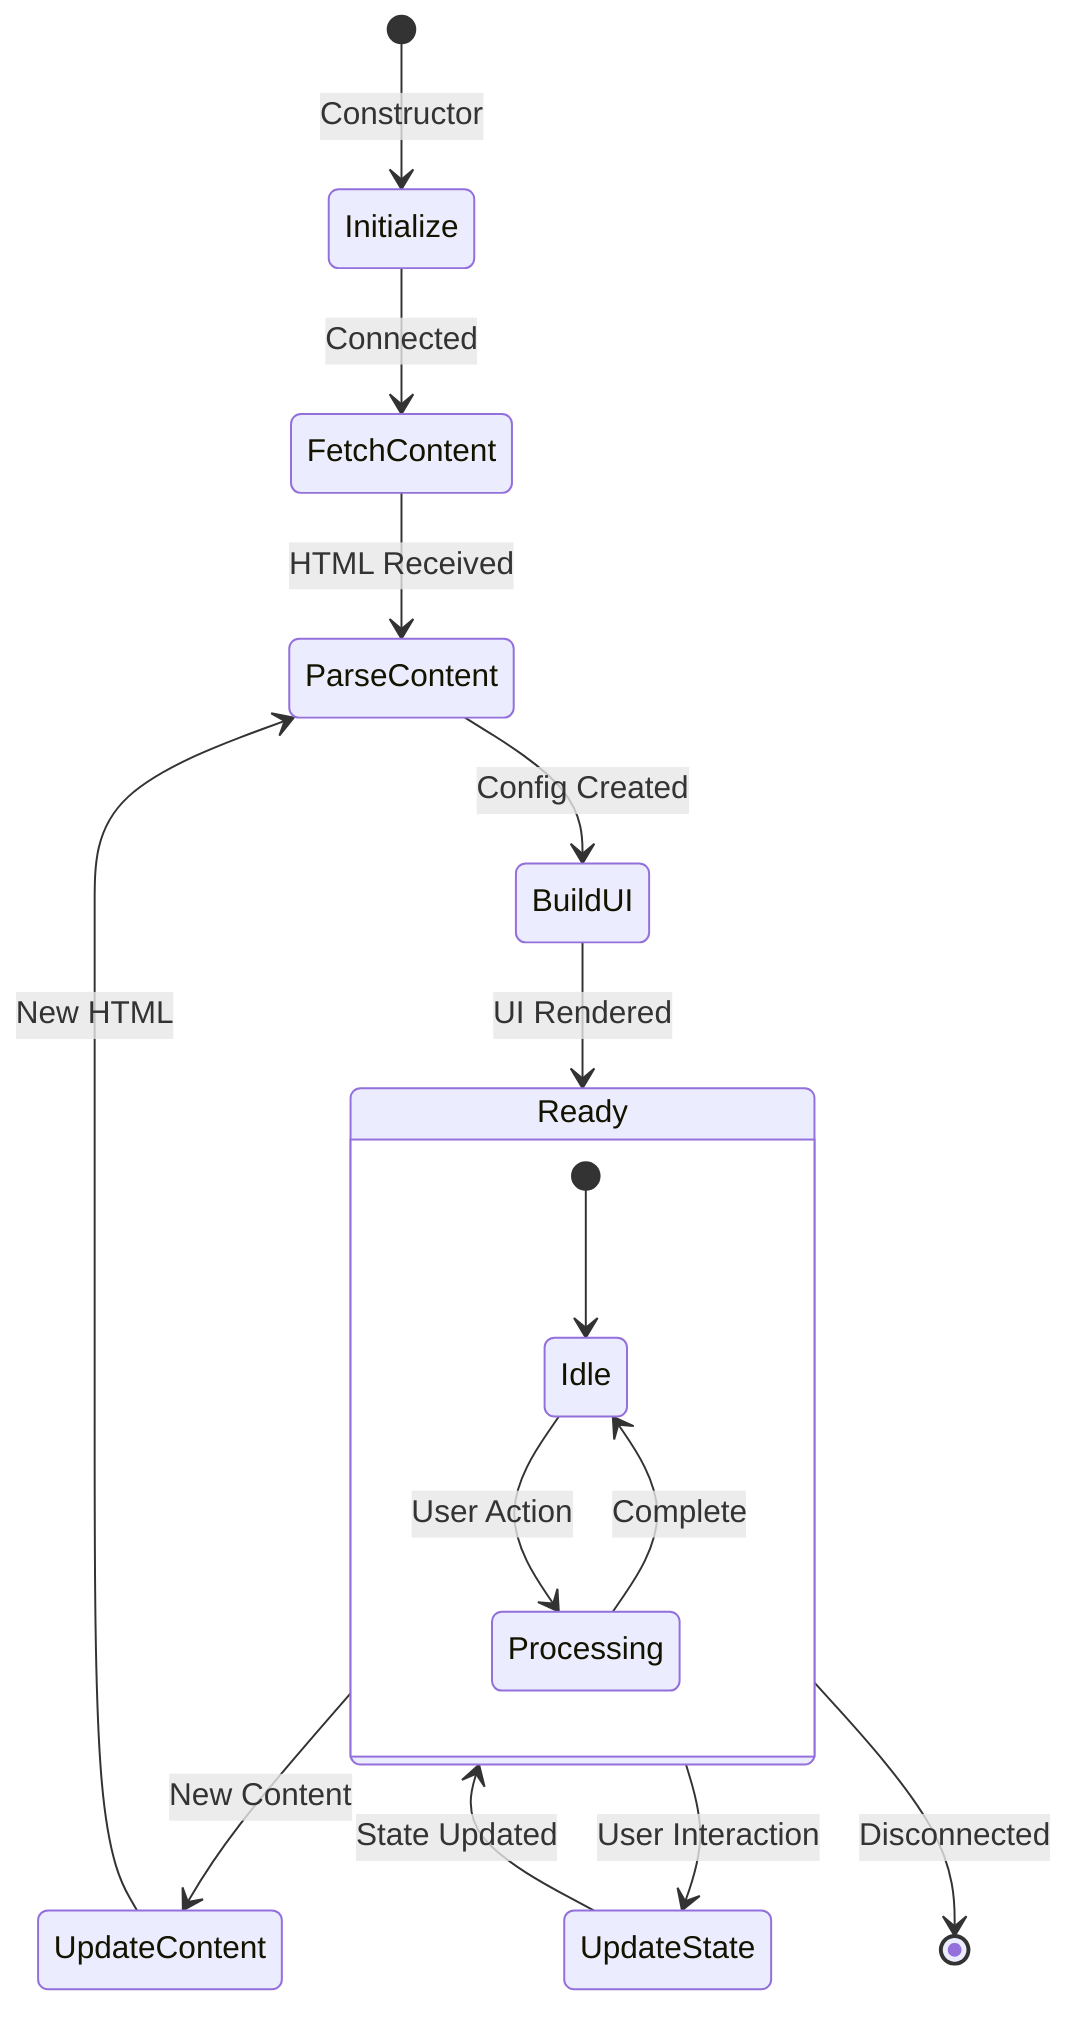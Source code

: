 stateDiagram-v2
    [*] --> Initialize: Constructor
    Initialize --> FetchContent: Connected
    FetchContent --> ParseContent: HTML Received
    ParseContent --> BuildUI: Config Created
    BuildUI --> Ready: UI Rendered
    Ready --> UpdateContent: New Content
    Ready --> UpdateState: User Interaction
    UpdateState --> Ready: State Updated
    UpdateContent --> ParseContent: New HTML
    Ready --> [*]: Disconnected

    state Ready {
        [*] --> Idle
        Idle --> Processing: User Action
        Processing --> Idle: Complete
    }